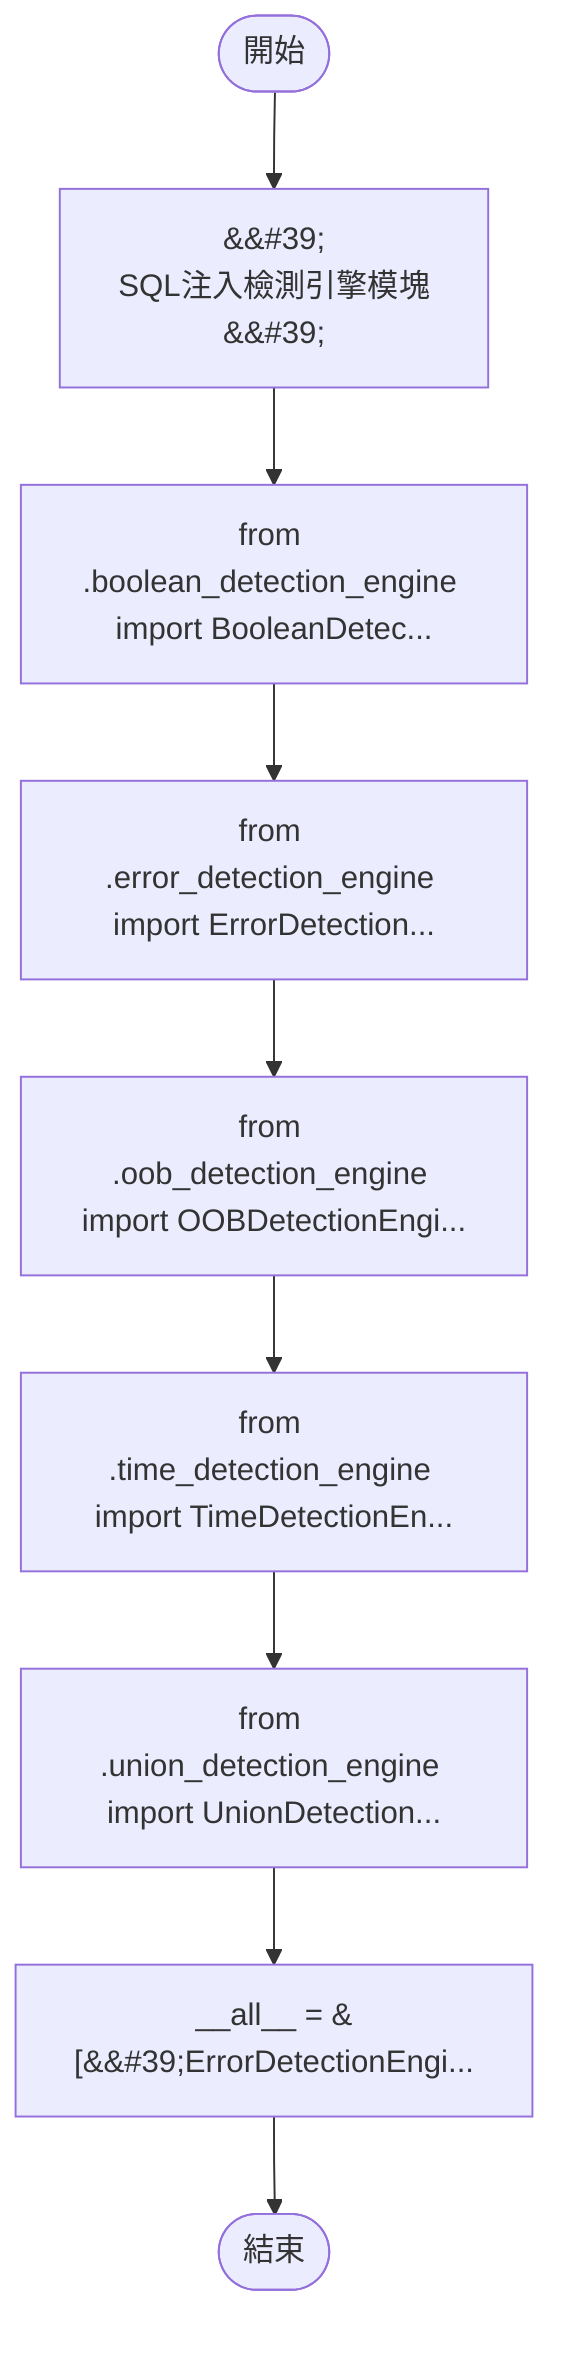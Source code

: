flowchart TB
    n1([開始])
    n2([結束])
    n3[&amp;&#35;39;\nSQL注入檢測引擎模塊\n&amp;&#35;39;]
    n4[from .boolean_detection_engine import BooleanDetec...]
    n5[from .error_detection_engine import ErrorDetection...]
    n6[from .oob_detection_engine import OOBDetectionEngi...]
    n7[from .time_detection_engine import TimeDetectionEn...]
    n8[from .union_detection_engine import UnionDetection...]
    n9[__all__ = &#91;&amp;&#35;39;ErrorDetectionEngi...]
    n1 --> n3
    n3 --> n4
    n4 --> n5
    n5 --> n6
    n6 --> n7
    n7 --> n8
    n8 --> n9
    n9 --> n2
